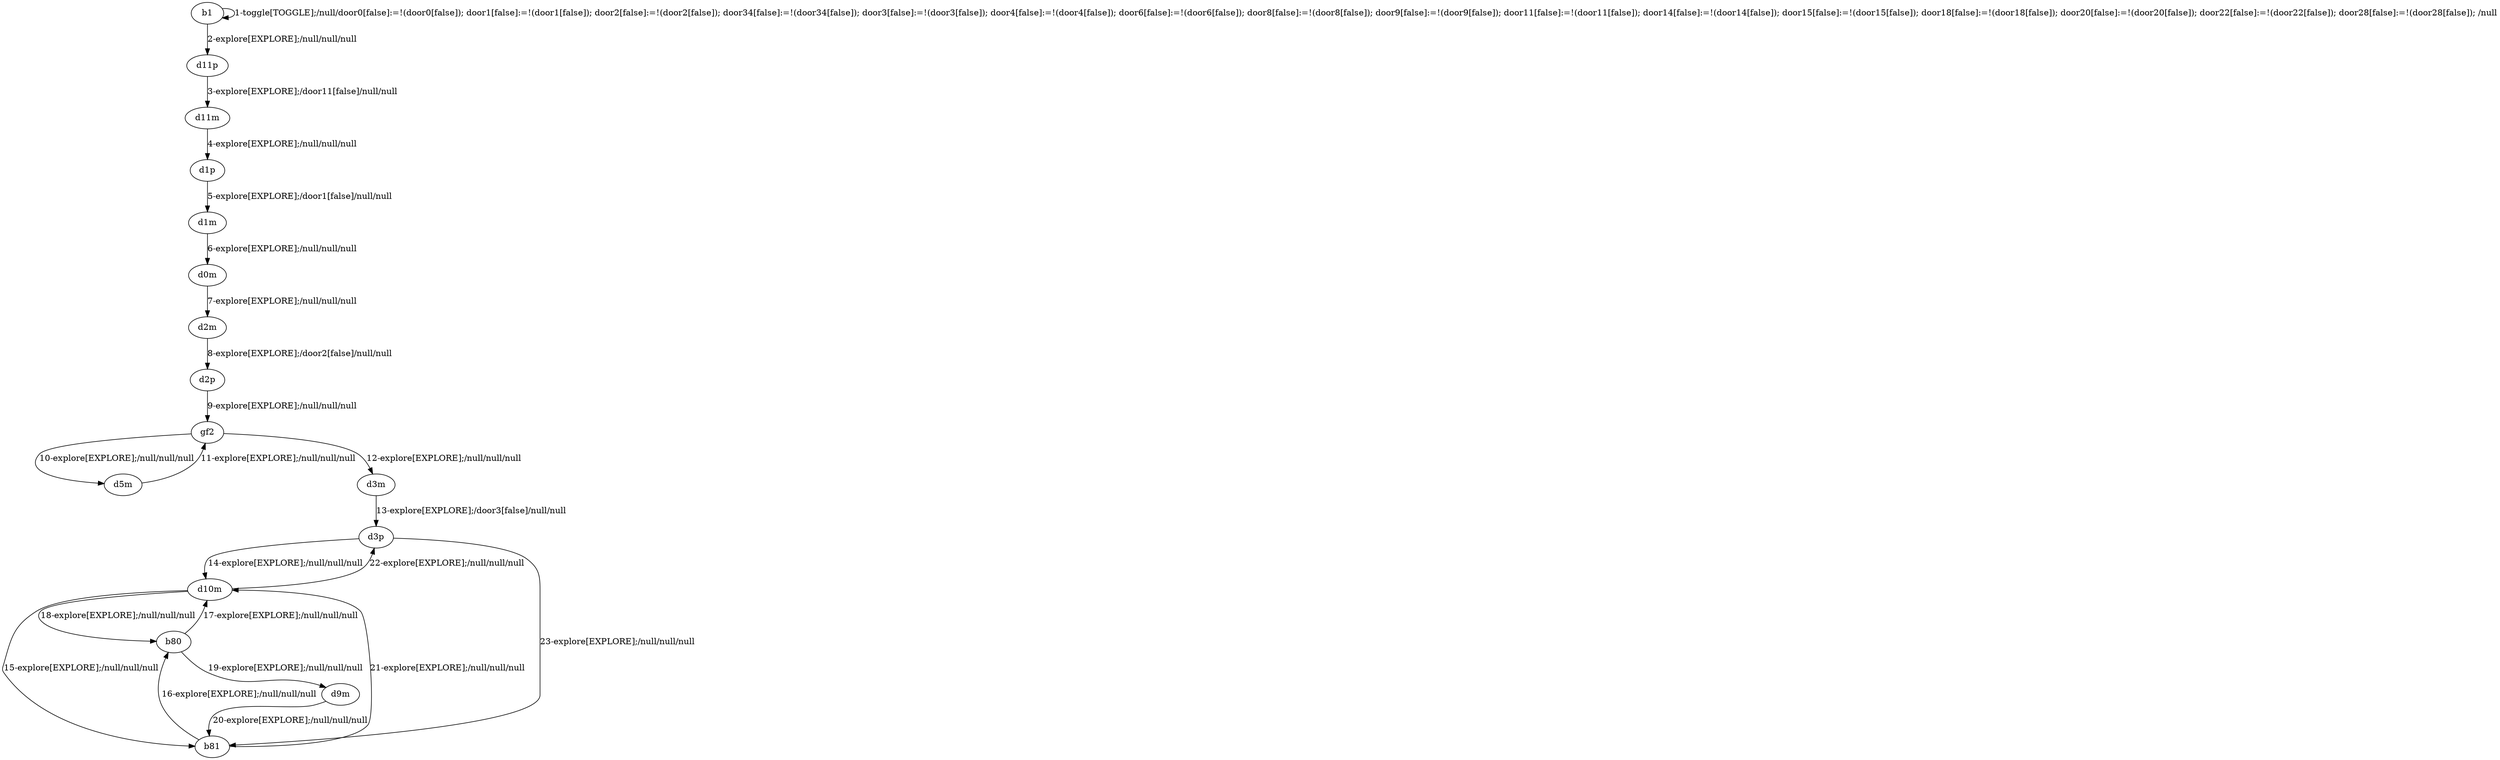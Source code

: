 # Total number of goals covered by this test: 1
# d3p --> b81

digraph g {
"b1" -> "b1" [label = "1-toggle[TOGGLE];/null/door0[false]:=!(door0[false]); door1[false]:=!(door1[false]); door2[false]:=!(door2[false]); door34[false]:=!(door34[false]); door3[false]:=!(door3[false]); door4[false]:=!(door4[false]); door6[false]:=!(door6[false]); door8[false]:=!(door8[false]); door9[false]:=!(door9[false]); door11[false]:=!(door11[false]); door14[false]:=!(door14[false]); door15[false]:=!(door15[false]); door18[false]:=!(door18[false]); door20[false]:=!(door20[false]); door22[false]:=!(door22[false]); door28[false]:=!(door28[false]); /null"];
"b1" -> "d11p" [label = "2-explore[EXPLORE];/null/null/null"];
"d11p" -> "d11m" [label = "3-explore[EXPLORE];/door11[false]/null/null"];
"d11m" -> "d1p" [label = "4-explore[EXPLORE];/null/null/null"];
"d1p" -> "d1m" [label = "5-explore[EXPLORE];/door1[false]/null/null"];
"d1m" -> "d0m" [label = "6-explore[EXPLORE];/null/null/null"];
"d0m" -> "d2m" [label = "7-explore[EXPLORE];/null/null/null"];
"d2m" -> "d2p" [label = "8-explore[EXPLORE];/door2[false]/null/null"];
"d2p" -> "gf2" [label = "9-explore[EXPLORE];/null/null/null"];
"gf2" -> "d5m" [label = "10-explore[EXPLORE];/null/null/null"];
"d5m" -> "gf2" [label = "11-explore[EXPLORE];/null/null/null"];
"gf2" -> "d3m" [label = "12-explore[EXPLORE];/null/null/null"];
"d3m" -> "d3p" [label = "13-explore[EXPLORE];/door3[false]/null/null"];
"d3p" -> "d10m" [label = "14-explore[EXPLORE];/null/null/null"];
"d10m" -> "b81" [label = "15-explore[EXPLORE];/null/null/null"];
"b81" -> "b80" [label = "16-explore[EXPLORE];/null/null/null"];
"b80" -> "d10m" [label = "17-explore[EXPLORE];/null/null/null"];
"d10m" -> "b80" [label = "18-explore[EXPLORE];/null/null/null"];
"b80" -> "d9m" [label = "19-explore[EXPLORE];/null/null/null"];
"d9m" -> "b81" [label = "20-explore[EXPLORE];/null/null/null"];
"b81" -> "d10m" [label = "21-explore[EXPLORE];/null/null/null"];
"d10m" -> "d3p" [label = "22-explore[EXPLORE];/null/null/null"];
"d3p" -> "b81" [label = "23-explore[EXPLORE];/null/null/null"];
}